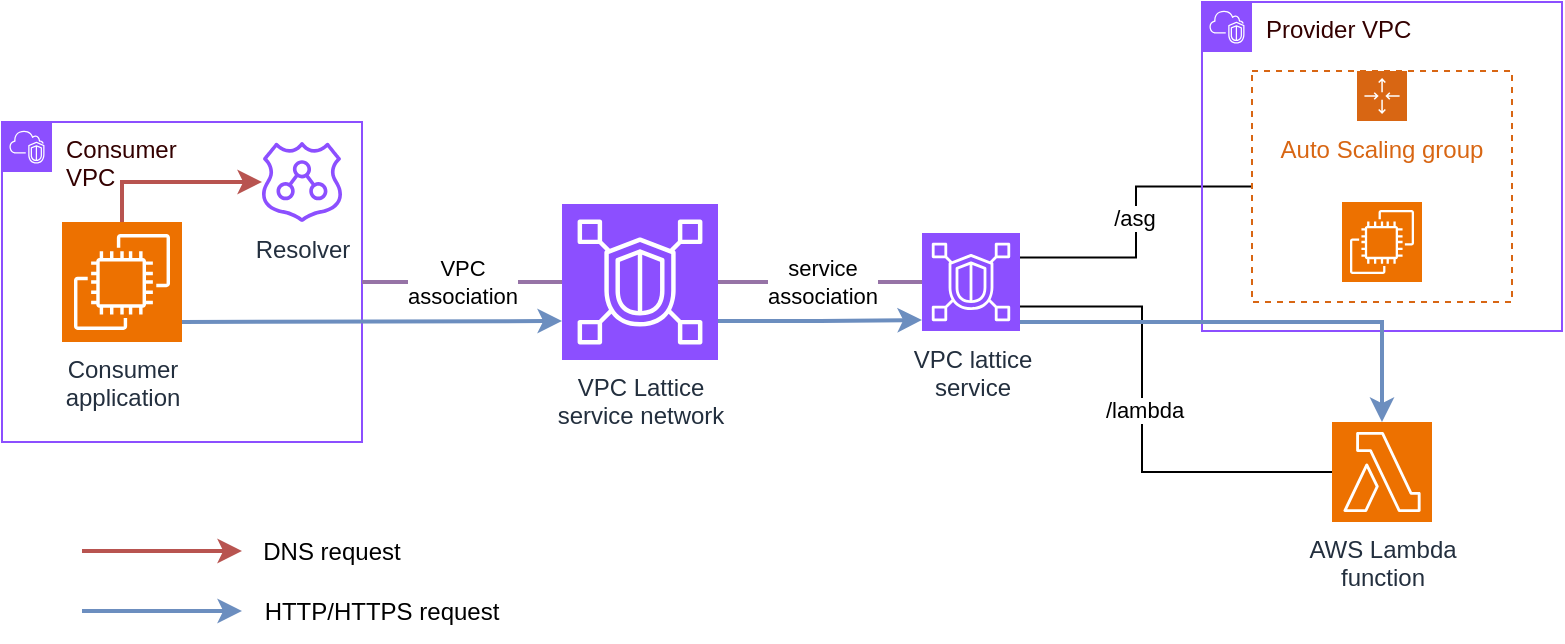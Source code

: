 <mxfile version="24.7.17" pages="3">
  <diagram name="vpclattice-vpcassociation" id="eNR8j11C6GteSxVj7u3U">
    <mxGraphModel dx="1434" dy="854" grid="1" gridSize="10" guides="1" tooltips="1" connect="1" arrows="1" fold="1" page="1" pageScale="1" pageWidth="1169" pageHeight="827" math="0" shadow="0">
      <root>
        <mxCell id="0" />
        <mxCell id="1" parent="0" />
        <mxCell id="mFAFaN9WwB_VmJPNvLAM-1" value="&lt;font color=&quot;#330000&quot;&gt;Consumer&amp;nbsp;&lt;/font&gt;&lt;div&gt;&lt;font color=&quot;#330000&quot;&gt;VPC&lt;/font&gt;&lt;/div&gt;" style="points=[[0,0],[0.25,0],[0.5,0],[0.75,0],[1,0],[1,0.25],[1,0.5],[1,0.75],[1,1],[0.75,1],[0.5,1],[0.25,1],[0,1],[0,0.75],[0,0.5],[0,0.25]];outlineConnect=0;gradientColor=none;html=1;whiteSpace=wrap;fontSize=12;fontStyle=0;container=1;pointerEvents=0;collapsible=0;recursiveResize=0;shape=mxgraph.aws4.group;grIcon=mxgraph.aws4.group_vpc2;strokeColor=#8C4FFF;fillColor=none;verticalAlign=top;align=left;spacingLeft=30;fontColor=#AAB7B8;dashed=0;" vertex="1" parent="1">
          <mxGeometry x="170" y="290" width="180" height="160" as="geometry" />
        </mxCell>
        <mxCell id="mFAFaN9WwB_VmJPNvLAM-2" value="Resolver" style="sketch=0;outlineConnect=0;fontColor=#232F3E;gradientColor=none;fillColor=#8C4FFF;strokeColor=none;dashed=0;verticalLabelPosition=bottom;verticalAlign=top;align=center;html=1;fontSize=12;fontStyle=0;aspect=fixed;pointerEvents=1;shape=mxgraph.aws4.route_53_resolver;" vertex="1" parent="mFAFaN9WwB_VmJPNvLAM-1">
          <mxGeometry x="130" y="10" width="40" height="40" as="geometry" />
        </mxCell>
        <mxCell id="mFAFaN9WwB_VmJPNvLAM-23" style="edgeStyle=orthogonalEdgeStyle;rounded=0;orthogonalLoop=1;jettySize=auto;html=1;exitX=0.5;exitY=0;exitDx=0;exitDy=0;exitPerimeter=0;fillColor=#f8cecc;strokeColor=#b85450;strokeWidth=2;" edge="1" parent="mFAFaN9WwB_VmJPNvLAM-1" source="mFAFaN9WwB_VmJPNvLAM-3" target="mFAFaN9WwB_VmJPNvLAM-2">
          <mxGeometry relative="1" as="geometry" />
        </mxCell>
        <mxCell id="mFAFaN9WwB_VmJPNvLAM-3" value="Consumer&lt;div&gt;application&lt;/div&gt;" style="sketch=0;points=[[0,0,0],[0.25,0,0],[0.5,0,0],[0.75,0,0],[1,0,0],[0,1,0],[0.25,1,0],[0.5,1,0],[0.75,1,0],[1,1,0],[0,0.25,0],[0,0.5,0],[0,0.75,0],[1,0.25,0],[1,0.5,0],[1,0.75,0]];outlineConnect=0;fontColor=#232F3E;fillColor=#ED7100;strokeColor=#ffffff;dashed=0;verticalLabelPosition=bottom;verticalAlign=top;align=center;html=1;fontSize=12;fontStyle=0;aspect=fixed;shape=mxgraph.aws4.resourceIcon;resIcon=mxgraph.aws4.ec2;" vertex="1" parent="mFAFaN9WwB_VmJPNvLAM-1">
          <mxGeometry x="30" y="50" width="60" height="60" as="geometry" />
        </mxCell>
        <mxCell id="mFAFaN9WwB_VmJPNvLAM-4" value="VPC Lattice&lt;div&gt;service network&lt;/div&gt;" style="sketch=0;points=[[0,0,0],[0.25,0,0],[0.5,0,0],[0.75,0,0],[1,0,0],[0,1,0],[0.25,1,0],[0.5,1,0],[0.75,1,0],[1,1,0],[0,0.25,0],[0,0.5,0],[0,0.75,0],[1,0.25,0],[1,0.5,0],[1,0.75,0]];outlineConnect=0;fontColor=#232F3E;fillColor=#8C4FFF;strokeColor=#ffffff;dashed=0;verticalLabelPosition=bottom;verticalAlign=top;align=center;html=1;fontSize=12;fontStyle=0;aspect=fixed;shape=mxgraph.aws4.resourceIcon;resIcon=mxgraph.aws4.vpc_lattice;" vertex="1" parent="1">
          <mxGeometry x="450" y="331" width="78" height="78" as="geometry" />
        </mxCell>
        <mxCell id="mFAFaN9WwB_VmJPNvLAM-5" style="edgeStyle=orthogonalEdgeStyle;rounded=0;orthogonalLoop=1;jettySize=auto;html=1;exitX=1;exitY=0.5;exitDx=0;exitDy=0;entryX=0;entryY=0.5;entryDx=0;entryDy=0;entryPerimeter=0;endArrow=none;endFill=0;strokeWidth=2;fillColor=#e1d5e7;strokeColor=#9673a6;" edge="1" parent="1" source="mFAFaN9WwB_VmJPNvLAM-1" target="mFAFaN9WwB_VmJPNvLAM-4">
          <mxGeometry relative="1" as="geometry" />
        </mxCell>
        <mxCell id="mFAFaN9WwB_VmJPNvLAM-8" value="VPC&lt;div&gt;association&lt;/div&gt;" style="edgeLabel;html=1;align=center;verticalAlign=middle;resizable=0;points=[];" vertex="1" connectable="0" parent="mFAFaN9WwB_VmJPNvLAM-5">
          <mxGeometry x="-0.16" y="1" relative="1" as="geometry">
            <mxPoint x="8" y="1" as="offset" />
          </mxGeometry>
        </mxCell>
        <mxCell id="mFAFaN9WwB_VmJPNvLAM-16" style="edgeStyle=orthogonalEdgeStyle;rounded=0;orthogonalLoop=1;jettySize=auto;html=1;exitX=1;exitY=0.25;exitDx=0;exitDy=0;exitPerimeter=0;entryX=0;entryY=0.5;entryDx=0;entryDy=0;endArrow=none;endFill=0;" edge="1" parent="1" source="mFAFaN9WwB_VmJPNvLAM-6" target="mFAFaN9WwB_VmJPNvLAM-13">
          <mxGeometry relative="1" as="geometry" />
        </mxCell>
        <mxCell id="mFAFaN9WwB_VmJPNvLAM-17" value="/asg" style="edgeLabel;html=1;align=center;verticalAlign=middle;resizable=0;points=[];" vertex="1" connectable="0" parent="mFAFaN9WwB_VmJPNvLAM-16">
          <mxGeometry x="0.027" y="1" relative="1" as="geometry">
            <mxPoint as="offset" />
          </mxGeometry>
        </mxCell>
        <mxCell id="mFAFaN9WwB_VmJPNvLAM-6" value="VPC lattice&lt;div&gt;service&lt;/div&gt;" style="sketch=0;points=[[0,0,0],[0.25,0,0],[0.5,0,0],[0.75,0,0],[1,0,0],[0,1,0],[0.25,1,0],[0.5,1,0],[0.75,1,0],[1,1,0],[0,0.25,0],[0,0.5,0],[0,0.75,0],[1,0.25,0],[1,0.5,0],[1,0.75,0]];outlineConnect=0;fontColor=#232F3E;fillColor=#8C4FFF;strokeColor=#ffffff;dashed=0;verticalLabelPosition=bottom;verticalAlign=top;align=center;html=1;fontSize=12;fontStyle=0;aspect=fixed;shape=mxgraph.aws4.resourceIcon;resIcon=mxgraph.aws4.vpc_lattice;" vertex="1" parent="1">
          <mxGeometry x="630" y="345.5" width="49" height="49" as="geometry" />
        </mxCell>
        <mxCell id="mFAFaN9WwB_VmJPNvLAM-7" style="edgeStyle=orthogonalEdgeStyle;rounded=0;orthogonalLoop=1;jettySize=auto;html=1;entryX=0;entryY=0.5;entryDx=0;entryDy=0;entryPerimeter=0;strokeWidth=2;fillColor=#e1d5e7;strokeColor=#9673a6;endArrow=none;endFill=0;" edge="1" parent="1" source="mFAFaN9WwB_VmJPNvLAM-4" target="mFAFaN9WwB_VmJPNvLAM-6">
          <mxGeometry relative="1" as="geometry" />
        </mxCell>
        <mxCell id="mFAFaN9WwB_VmJPNvLAM-9" value="service&lt;div&gt;association&lt;/div&gt;" style="edgeLabel;html=1;align=center;verticalAlign=middle;resizable=0;points=[];" vertex="1" connectable="0" parent="mFAFaN9WwB_VmJPNvLAM-7">
          <mxGeometry x="-0.176" y="-1" relative="1" as="geometry">
            <mxPoint x="10" y="-1" as="offset" />
          </mxGeometry>
        </mxCell>
        <mxCell id="mFAFaN9WwB_VmJPNvLAM-10" value="&lt;font color=&quot;#330000&quot;&gt;Provider VPC&lt;/font&gt;" style="points=[[0,0],[0.25,0],[0.5,0],[0.75,0],[1,0],[1,0.25],[1,0.5],[1,0.75],[1,1],[0.75,1],[0.5,1],[0.25,1],[0,1],[0,0.75],[0,0.5],[0,0.25]];outlineConnect=0;gradientColor=none;html=1;whiteSpace=wrap;fontSize=12;fontStyle=0;container=1;pointerEvents=0;collapsible=0;recursiveResize=0;shape=mxgraph.aws4.group;grIcon=mxgraph.aws4.group_vpc2;strokeColor=#8C4FFF;fillColor=none;verticalAlign=top;align=left;spacingLeft=30;fontColor=#AAB7B8;dashed=0;" vertex="1" parent="1">
          <mxGeometry x="770" y="230" width="180" height="164.5" as="geometry" />
        </mxCell>
        <mxCell id="mFAFaN9WwB_VmJPNvLAM-13" value="Auto Scaling group" style="points=[[0,0],[0.25,0],[0.5,0],[0.75,0],[1,0],[1,0.25],[1,0.5],[1,0.75],[1,1],[0.75,1],[0.5,1],[0.25,1],[0,1],[0,0.75],[0,0.5],[0,0.25]];outlineConnect=0;gradientColor=none;html=1;whiteSpace=wrap;fontSize=12;fontStyle=0;container=1;pointerEvents=0;collapsible=0;recursiveResize=0;shape=mxgraph.aws4.groupCenter;grIcon=mxgraph.aws4.group_auto_scaling_group;grStroke=1;strokeColor=#D86613;fillColor=none;verticalAlign=top;align=center;fontColor=#D86613;dashed=1;spacingTop=25;" vertex="1" parent="mFAFaN9WwB_VmJPNvLAM-10">
          <mxGeometry x="25" y="34.5" width="130" height="115.5" as="geometry" />
        </mxCell>
        <mxCell id="mFAFaN9WwB_VmJPNvLAM-12" value="" style="sketch=0;points=[[0,0,0],[0.25,0,0],[0.5,0,0],[0.75,0,0],[1,0,0],[0,1,0],[0.25,1,0],[0.5,1,0],[0.75,1,0],[1,1,0],[0,0.25,0],[0,0.5,0],[0,0.75,0],[1,0.25,0],[1,0.5,0],[1,0.75,0]];outlineConnect=0;fontColor=#232F3E;fillColor=#ED7100;strokeColor=#ffffff;dashed=0;verticalLabelPosition=bottom;verticalAlign=top;align=center;html=1;fontSize=12;fontStyle=0;aspect=fixed;shape=mxgraph.aws4.resourceIcon;resIcon=mxgraph.aws4.ec2;" vertex="1" parent="mFAFaN9WwB_VmJPNvLAM-13">
          <mxGeometry x="45" y="65.5" width="40" height="40" as="geometry" />
        </mxCell>
        <mxCell id="mFAFaN9WwB_VmJPNvLAM-15" value="AWS Lambda&lt;div&gt;function&lt;/div&gt;" style="sketch=0;points=[[0,0,0],[0.25,0,0],[0.5,0,0],[0.75,0,0],[1,0,0],[0,1,0],[0.25,1,0],[0.5,1,0],[0.75,1,0],[1,1,0],[0,0.25,0],[0,0.5,0],[0,0.75,0],[1,0.25,0],[1,0.5,0],[1,0.75,0]];outlineConnect=0;fontColor=#232F3E;fillColor=#ED7100;strokeColor=#ffffff;dashed=0;verticalLabelPosition=bottom;verticalAlign=top;align=center;html=1;fontSize=12;fontStyle=0;aspect=fixed;shape=mxgraph.aws4.resourceIcon;resIcon=mxgraph.aws4.lambda;" vertex="1" parent="1">
          <mxGeometry x="835" y="440" width="50" height="50" as="geometry" />
        </mxCell>
        <mxCell id="mFAFaN9WwB_VmJPNvLAM-18" style="edgeStyle=orthogonalEdgeStyle;rounded=0;orthogonalLoop=1;jettySize=auto;html=1;exitX=1;exitY=0.75;exitDx=0;exitDy=0;exitPerimeter=0;entryX=0;entryY=0.5;entryDx=0;entryDy=0;entryPerimeter=0;endArrow=none;endFill=0;" edge="1" parent="1" source="mFAFaN9WwB_VmJPNvLAM-6" target="mFAFaN9WwB_VmJPNvLAM-15">
          <mxGeometry relative="1" as="geometry">
            <Array as="points">
              <mxPoint x="740" y="382" />
              <mxPoint x="740" y="465" />
            </Array>
          </mxGeometry>
        </mxCell>
        <mxCell id="mFAFaN9WwB_VmJPNvLAM-19" value="/lambda" style="edgeLabel;html=1;align=center;verticalAlign=middle;resizable=0;points=[];" vertex="1" connectable="0" parent="mFAFaN9WwB_VmJPNvLAM-18">
          <mxGeometry x="-0.056" y="1" relative="1" as="geometry">
            <mxPoint as="offset" />
          </mxGeometry>
        </mxCell>
        <mxCell id="mFAFaN9WwB_VmJPNvLAM-20" style="edgeStyle=orthogonalEdgeStyle;rounded=0;orthogonalLoop=1;jettySize=auto;html=1;entryX=0;entryY=0.75;entryDx=0;entryDy=0;entryPerimeter=0;strokeWidth=2;fillColor=#dae8fc;strokeColor=#6c8ebf;" edge="1" parent="1" target="mFAFaN9WwB_VmJPNvLAM-4">
          <mxGeometry relative="1" as="geometry">
            <mxPoint x="260" y="390" as="sourcePoint" />
            <Array as="points">
              <mxPoint x="260" y="390" />
              <mxPoint x="355" y="390" />
            </Array>
          </mxGeometry>
        </mxCell>
        <mxCell id="mFAFaN9WwB_VmJPNvLAM-21" style="edgeStyle=orthogonalEdgeStyle;rounded=0;orthogonalLoop=1;jettySize=auto;html=1;exitX=1;exitY=0.75;exitDx=0;exitDy=0;exitPerimeter=0;entryX=0;entryY=0.888;entryDx=0;entryDy=0;entryPerimeter=0;strokeWidth=2;fillColor=#dae8fc;strokeColor=#6c8ebf;" edge="1" parent="1" source="mFAFaN9WwB_VmJPNvLAM-4" target="mFAFaN9WwB_VmJPNvLAM-6">
          <mxGeometry relative="1" as="geometry" />
        </mxCell>
        <mxCell id="mFAFaN9WwB_VmJPNvLAM-22" style="edgeStyle=orthogonalEdgeStyle;rounded=0;orthogonalLoop=1;jettySize=auto;html=1;entryX=0.5;entryY=0;entryDx=0;entryDy=0;entryPerimeter=0;fillColor=#dae8fc;strokeColor=#6c8ebf;strokeWidth=2;" edge="1" parent="1" source="mFAFaN9WwB_VmJPNvLAM-6" target="mFAFaN9WwB_VmJPNvLAM-15">
          <mxGeometry relative="1" as="geometry">
            <Array as="points">
              <mxPoint x="860" y="390" />
            </Array>
          </mxGeometry>
        </mxCell>
        <mxCell id="mFAFaN9WwB_VmJPNvLAM-24" style="edgeStyle=orthogonalEdgeStyle;rounded=0;orthogonalLoop=1;jettySize=auto;html=1;fillColor=#f8cecc;strokeColor=#b85450;strokeWidth=2;" edge="1" parent="1">
          <mxGeometry relative="1" as="geometry">
            <mxPoint x="210" y="504.5" as="sourcePoint" />
            <mxPoint x="290" y="504.5" as="targetPoint" />
          </mxGeometry>
        </mxCell>
        <mxCell id="mFAFaN9WwB_VmJPNvLAM-25" style="edgeStyle=orthogonalEdgeStyle;rounded=0;orthogonalLoop=1;jettySize=auto;html=1;fillColor=#dae8fc;strokeColor=#6c8ebf;strokeWidth=2;" edge="1" parent="1">
          <mxGeometry relative="1" as="geometry">
            <mxPoint x="210" y="534.5" as="sourcePoint" />
            <mxPoint x="290" y="534.5" as="targetPoint" />
            <Array as="points">
              <mxPoint x="250" y="534.5" />
              <mxPoint x="250" y="534.5" />
            </Array>
          </mxGeometry>
        </mxCell>
        <mxCell id="mFAFaN9WwB_VmJPNvLAM-26" value="DNS request" style="text;html=1;align=center;verticalAlign=middle;whiteSpace=wrap;rounded=0;" vertex="1" parent="1">
          <mxGeometry x="290" y="490" width="90" height="30" as="geometry" />
        </mxCell>
        <mxCell id="mFAFaN9WwB_VmJPNvLAM-27" value="HTTP/HTTPS request" style="text;html=1;align=center;verticalAlign=middle;whiteSpace=wrap;rounded=0;" vertex="1" parent="1">
          <mxGeometry x="290" y="520" width="140" height="30" as="geometry" />
        </mxCell>
      </root>
    </mxGraphModel>
  </diagram>
  <diagram id="3cdOpMuj7iIzjSBj4QUM" name="vpclattice-vpcendpoint-crossRegion">
    <mxGraphModel dx="1434" dy="854" grid="1" gridSize="10" guides="1" tooltips="1" connect="1" arrows="1" fold="1" page="1" pageScale="1" pageWidth="1169" pageHeight="827" math="0" shadow="0">
      <root>
        <mxCell id="0" />
        <mxCell id="1" parent="0" />
        <mxCell id="JMo-ZxGT1zMDHPCqKUFZ-5" style="edgeStyle=orthogonalEdgeStyle;rounded=0;orthogonalLoop=1;jettySize=auto;html=1;exitX=0.5;exitY=1;exitDx=0;exitDy=0;entryX=0.5;entryY=0;entryDx=0;entryDy=0;endArrow=none;endFill=0;strokeWidth=2;" edge="1" parent="1" source="EdqDIlXVFnxRbxeXJx3r-1" target="JMo-ZxGT1zMDHPCqKUFZ-1">
          <mxGeometry relative="1" as="geometry" />
        </mxCell>
        <mxCell id="JMo-ZxGT1zMDHPCqKUFZ-6" value="VPC peering&lt;div&gt;Transit Gateway peering&lt;/div&gt;&lt;div&gt;Cloud WAN&lt;/div&gt;" style="edgeLabel;html=1;align=center;verticalAlign=middle;resizable=0;points=[];" vertex="1" connectable="0" parent="JMo-ZxGT1zMDHPCqKUFZ-5">
          <mxGeometry x="-0.089" y="-2" relative="1" as="geometry">
            <mxPoint as="offset" />
          </mxGeometry>
        </mxCell>
        <mxCell id="EdqDIlXVFnxRbxeXJx3r-1" value="&lt;font color=&quot;#330000&quot;&gt;Endpoint VPC&lt;/font&gt;" style="points=[[0,0],[0.25,0],[0.5,0],[0.75,0],[1,0],[1,0.25],[1,0.5],[1,0.75],[1,1],[0.75,1],[0.5,1],[0.25,1],[0,1],[0,0.75],[0,0.5],[0,0.25]];outlineConnect=0;gradientColor=none;html=1;whiteSpace=wrap;fontSize=12;fontStyle=0;container=1;pointerEvents=0;collapsible=0;recursiveResize=0;shape=mxgraph.aws4.group;grIcon=mxgraph.aws4.group_vpc2;strokeColor=#8C4FFF;fillColor=none;verticalAlign=top;align=left;spacingLeft=30;fontColor=#AAB7B8;dashed=0;" vertex="1" parent="1">
          <mxGeometry x="180" y="210" width="180" height="160" as="geometry" />
        </mxCell>
        <mxCell id="EdqDIlXVFnxRbxeXJx3r-26" value="endpoint&lt;div&gt;(service network)&lt;/div&gt;" style="sketch=0;outlineConnect=0;fontColor=#232F3E;gradientColor=none;fillColor=#8C4FFF;strokeColor=none;dashed=0;verticalLabelPosition=bottom;verticalAlign=top;align=center;html=1;fontSize=12;fontStyle=0;aspect=fixed;pointerEvents=1;shape=mxgraph.aws4.elastic_network_interface;" vertex="1" parent="EdqDIlXVFnxRbxeXJx3r-1">
          <mxGeometry x="65.5" y="55.5" width="49" height="49" as="geometry" />
        </mxCell>
        <mxCell id="EdqDIlXVFnxRbxeXJx3r-5" value="VPC Lattice&lt;div&gt;service network&lt;/div&gt;" style="sketch=0;points=[[0,0,0],[0.25,0,0],[0.5,0,0],[0.75,0,0],[1,0,0],[0,1,0],[0.25,1,0],[0.5,1,0],[0.75,1,0],[1,1,0],[0,0.25,0],[0,0.5,0],[0,0.75,0],[1,0.25,0],[1,0.5,0],[1,0.75,0]];outlineConnect=0;fontColor=#232F3E;fillColor=#8C4FFF;strokeColor=#ffffff;dashed=0;verticalLabelPosition=bottom;verticalAlign=top;align=center;html=1;fontSize=12;fontStyle=0;aspect=fixed;shape=mxgraph.aws4.resourceIcon;resIcon=mxgraph.aws4.vpc_lattice;" vertex="1" parent="1">
          <mxGeometry x="460" y="251" width="78" height="78" as="geometry" />
        </mxCell>
        <mxCell id="EdqDIlXVFnxRbxeXJx3r-6" style="edgeStyle=orthogonalEdgeStyle;rounded=0;orthogonalLoop=1;jettySize=auto;html=1;entryX=0;entryY=0.5;entryDx=0;entryDy=0;entryPerimeter=0;endArrow=none;endFill=0;strokeWidth=2;fillColor=#e1d5e7;strokeColor=#9673a6;" edge="1" parent="1" source="EdqDIlXVFnxRbxeXJx3r-26" target="EdqDIlXVFnxRbxeXJx3r-5">
          <mxGeometry relative="1" as="geometry" />
        </mxCell>
        <mxCell id="EdqDIlXVFnxRbxeXJx3r-8" style="edgeStyle=orthogonalEdgeStyle;rounded=0;orthogonalLoop=1;jettySize=auto;html=1;exitX=1;exitY=0.25;exitDx=0;exitDy=0;exitPerimeter=0;entryX=0;entryY=0.5;entryDx=0;entryDy=0;endArrow=none;endFill=0;" edge="1" parent="1" source="EdqDIlXVFnxRbxeXJx3r-10" target="EdqDIlXVFnxRbxeXJx3r-14">
          <mxGeometry relative="1" as="geometry" />
        </mxCell>
        <mxCell id="EdqDIlXVFnxRbxeXJx3r-9" value="/asg" style="edgeLabel;html=1;align=center;verticalAlign=middle;resizable=0;points=[];" vertex="1" connectable="0" parent="EdqDIlXVFnxRbxeXJx3r-8">
          <mxGeometry x="0.027" y="1" relative="1" as="geometry">
            <mxPoint as="offset" />
          </mxGeometry>
        </mxCell>
        <mxCell id="EdqDIlXVFnxRbxeXJx3r-10" value="VPC lattice&lt;div&gt;service&lt;/div&gt;" style="sketch=0;points=[[0,0,0],[0.25,0,0],[0.5,0,0],[0.75,0,0],[1,0,0],[0,1,0],[0.25,1,0],[0.5,1,0],[0.75,1,0],[1,1,0],[0,0.25,0],[0,0.5,0],[0,0.75,0],[1,0.25,0],[1,0.5,0],[1,0.75,0]];outlineConnect=0;fontColor=#232F3E;fillColor=#8C4FFF;strokeColor=#ffffff;dashed=0;verticalLabelPosition=bottom;verticalAlign=top;align=center;html=1;fontSize=12;fontStyle=0;aspect=fixed;shape=mxgraph.aws4.resourceIcon;resIcon=mxgraph.aws4.vpc_lattice;" vertex="1" parent="1">
          <mxGeometry x="640" y="265.5" width="49" height="49" as="geometry" />
        </mxCell>
        <mxCell id="EdqDIlXVFnxRbxeXJx3r-11" style="edgeStyle=orthogonalEdgeStyle;rounded=0;orthogonalLoop=1;jettySize=auto;html=1;entryX=0;entryY=0.5;entryDx=0;entryDy=0;entryPerimeter=0;strokeWidth=2;fillColor=#e1d5e7;strokeColor=#9673a6;endArrow=none;endFill=0;" edge="1" parent="1" source="EdqDIlXVFnxRbxeXJx3r-5" target="EdqDIlXVFnxRbxeXJx3r-10">
          <mxGeometry relative="1" as="geometry" />
        </mxCell>
        <mxCell id="EdqDIlXVFnxRbxeXJx3r-12" value="service&lt;div&gt;association&lt;/div&gt;" style="edgeLabel;html=1;align=center;verticalAlign=middle;resizable=0;points=[];" vertex="1" connectable="0" parent="EdqDIlXVFnxRbxeXJx3r-11">
          <mxGeometry x="-0.176" y="-1" relative="1" as="geometry">
            <mxPoint x="10" y="-1" as="offset" />
          </mxGeometry>
        </mxCell>
        <mxCell id="EdqDIlXVFnxRbxeXJx3r-13" value="&lt;font color=&quot;#330000&quot;&gt;Provider VPC&lt;/font&gt;" style="points=[[0,0],[0.25,0],[0.5,0],[0.75,0],[1,0],[1,0.25],[1,0.5],[1,0.75],[1,1],[0.75,1],[0.5,1],[0.25,1],[0,1],[0,0.75],[0,0.5],[0,0.25]];outlineConnect=0;gradientColor=none;html=1;whiteSpace=wrap;fontSize=12;fontStyle=0;container=1;pointerEvents=0;collapsible=0;recursiveResize=0;shape=mxgraph.aws4.group;grIcon=mxgraph.aws4.group_vpc2;strokeColor=#8C4FFF;fillColor=none;verticalAlign=top;align=left;spacingLeft=30;fontColor=#AAB7B8;dashed=0;" vertex="1" parent="1">
          <mxGeometry x="780" y="150" width="180" height="164.5" as="geometry" />
        </mxCell>
        <mxCell id="EdqDIlXVFnxRbxeXJx3r-14" value="Auto Scaling group" style="points=[[0,0],[0.25,0],[0.5,0],[0.75,0],[1,0],[1,0.25],[1,0.5],[1,0.75],[1,1],[0.75,1],[0.5,1],[0.25,1],[0,1],[0,0.75],[0,0.5],[0,0.25]];outlineConnect=0;gradientColor=none;html=1;whiteSpace=wrap;fontSize=12;fontStyle=0;container=1;pointerEvents=0;collapsible=0;recursiveResize=0;shape=mxgraph.aws4.groupCenter;grIcon=mxgraph.aws4.group_auto_scaling_group;grStroke=1;strokeColor=#D86613;fillColor=none;verticalAlign=top;align=center;fontColor=#D86613;dashed=1;spacingTop=25;" vertex="1" parent="EdqDIlXVFnxRbxeXJx3r-13">
          <mxGeometry x="25" y="34.5" width="130" height="115.5" as="geometry" />
        </mxCell>
        <mxCell id="EdqDIlXVFnxRbxeXJx3r-15" value="" style="sketch=0;points=[[0,0,0],[0.25,0,0],[0.5,0,0],[0.75,0,0],[1,0,0],[0,1,0],[0.25,1,0],[0.5,1,0],[0.75,1,0],[1,1,0],[0,0.25,0],[0,0.5,0],[0,0.75,0],[1,0.25,0],[1,0.5,0],[1,0.75,0]];outlineConnect=0;fontColor=#232F3E;fillColor=#ED7100;strokeColor=#ffffff;dashed=0;verticalLabelPosition=bottom;verticalAlign=top;align=center;html=1;fontSize=12;fontStyle=0;aspect=fixed;shape=mxgraph.aws4.resourceIcon;resIcon=mxgraph.aws4.ec2;" vertex="1" parent="EdqDIlXVFnxRbxeXJx3r-14">
          <mxGeometry x="45" y="65.5" width="40" height="40" as="geometry" />
        </mxCell>
        <mxCell id="EdqDIlXVFnxRbxeXJx3r-16" value="AWS Lambda&lt;div&gt;function&lt;/div&gt;" style="sketch=0;points=[[0,0,0],[0.25,0,0],[0.5,0,0],[0.75,0,0],[1,0,0],[0,1,0],[0.25,1,0],[0.5,1,0],[0.75,1,0],[1,1,0],[0,0.25,0],[0,0.5,0],[0,0.75,0],[1,0.25,0],[1,0.5,0],[1,0.75,0]];outlineConnect=0;fontColor=#232F3E;fillColor=#ED7100;strokeColor=#ffffff;dashed=0;verticalLabelPosition=bottom;verticalAlign=top;align=center;html=1;fontSize=12;fontStyle=0;aspect=fixed;shape=mxgraph.aws4.resourceIcon;resIcon=mxgraph.aws4.lambda;" vertex="1" parent="1">
          <mxGeometry x="845" y="360" width="50" height="50" as="geometry" />
        </mxCell>
        <mxCell id="EdqDIlXVFnxRbxeXJx3r-17" style="edgeStyle=orthogonalEdgeStyle;rounded=0;orthogonalLoop=1;jettySize=auto;html=1;exitX=1;exitY=0.75;exitDx=0;exitDy=0;exitPerimeter=0;entryX=0;entryY=0.5;entryDx=0;entryDy=0;entryPerimeter=0;endArrow=none;endFill=0;" edge="1" parent="1" source="EdqDIlXVFnxRbxeXJx3r-10" target="EdqDIlXVFnxRbxeXJx3r-16">
          <mxGeometry relative="1" as="geometry">
            <Array as="points">
              <mxPoint x="750" y="302" />
              <mxPoint x="750" y="385" />
            </Array>
          </mxGeometry>
        </mxCell>
        <mxCell id="EdqDIlXVFnxRbxeXJx3r-18" value="/lambda" style="edgeLabel;html=1;align=center;verticalAlign=middle;resizable=0;points=[];" vertex="1" connectable="0" parent="EdqDIlXVFnxRbxeXJx3r-17">
          <mxGeometry x="-0.056" y="1" relative="1" as="geometry">
            <mxPoint as="offset" />
          </mxGeometry>
        </mxCell>
        <mxCell id="EdqDIlXVFnxRbxeXJx3r-20" style="edgeStyle=orthogonalEdgeStyle;rounded=0;orthogonalLoop=1;jettySize=auto;html=1;exitX=1;exitY=0.75;exitDx=0;exitDy=0;exitPerimeter=0;entryX=0;entryY=0.888;entryDx=0;entryDy=0;entryPerimeter=0;strokeWidth=2;fillColor=#dae8fc;strokeColor=#6c8ebf;" edge="1" parent="1" source="EdqDIlXVFnxRbxeXJx3r-5" target="EdqDIlXVFnxRbxeXJx3r-10">
          <mxGeometry relative="1" as="geometry" />
        </mxCell>
        <mxCell id="EdqDIlXVFnxRbxeXJx3r-22" style="edgeStyle=orthogonalEdgeStyle;rounded=0;orthogonalLoop=1;jettySize=auto;html=1;fillColor=#f8cecc;strokeColor=#b85450;strokeWidth=2;" edge="1" parent="1">
          <mxGeometry relative="1" as="geometry">
            <mxPoint x="480" y="564.5" as="sourcePoint" />
            <mxPoint x="560" y="564.5" as="targetPoint" />
          </mxGeometry>
        </mxCell>
        <mxCell id="EdqDIlXVFnxRbxeXJx3r-23" style="edgeStyle=orthogonalEdgeStyle;rounded=0;orthogonalLoop=1;jettySize=auto;html=1;fillColor=#dae8fc;strokeColor=#6c8ebf;strokeWidth=2;" edge="1" parent="1">
          <mxGeometry relative="1" as="geometry">
            <mxPoint x="480" y="594.5" as="sourcePoint" />
            <mxPoint x="560" y="594.5" as="targetPoint" />
            <Array as="points">
              <mxPoint x="520" y="594.5" />
              <mxPoint x="520" y="594.5" />
            </Array>
          </mxGeometry>
        </mxCell>
        <mxCell id="EdqDIlXVFnxRbxeXJx3r-24" value="DNS request" style="text;html=1;align=center;verticalAlign=middle;whiteSpace=wrap;rounded=0;" vertex="1" parent="1">
          <mxGeometry x="560" y="550" width="90" height="30" as="geometry" />
        </mxCell>
        <mxCell id="EdqDIlXVFnxRbxeXJx3r-25" value="HTTP/HTTPS request" style="text;html=1;align=center;verticalAlign=middle;whiteSpace=wrap;rounded=0;" vertex="1" parent="1">
          <mxGeometry x="560" y="580" width="140" height="30" as="geometry" />
        </mxCell>
        <mxCell id="JMo-ZxGT1zMDHPCqKUFZ-1" value="&lt;font color=&quot;#330000&quot;&gt;Consumer&amp;nbsp;&lt;/font&gt;&lt;div&gt;&lt;font color=&quot;#330000&quot;&gt;VPC&lt;/font&gt;&lt;/div&gt;" style="points=[[0,0],[0.25,0],[0.5,0],[0.75,0],[1,0],[1,0.25],[1,0.5],[1,0.75],[1,1],[0.75,1],[0.5,1],[0.25,1],[0,1],[0,0.75],[0,0.5],[0,0.25]];outlineConnect=0;gradientColor=none;html=1;whiteSpace=wrap;fontSize=12;fontStyle=0;container=1;pointerEvents=0;collapsible=0;recursiveResize=0;shape=mxgraph.aws4.group;grIcon=mxgraph.aws4.group_vpc2;strokeColor=#8C4FFF;fillColor=none;verticalAlign=top;align=left;spacingLeft=30;fontColor=#AAB7B8;dashed=0;" vertex="1" parent="1">
          <mxGeometry x="180" y="520" width="180" height="160" as="geometry" />
        </mxCell>
        <mxCell id="JMo-ZxGT1zMDHPCqKUFZ-2" value="Resolver" style="sketch=0;outlineConnect=0;fontColor=#232F3E;gradientColor=none;fillColor=#8C4FFF;strokeColor=none;dashed=0;verticalLabelPosition=bottom;verticalAlign=top;align=center;html=1;fontSize=12;fontStyle=0;aspect=fixed;pointerEvents=1;shape=mxgraph.aws4.route_53_resolver;" vertex="1" parent="JMo-ZxGT1zMDHPCqKUFZ-1">
          <mxGeometry x="130" y="10" width="40" height="40" as="geometry" />
        </mxCell>
        <mxCell id="JMo-ZxGT1zMDHPCqKUFZ-3" style="edgeStyle=orthogonalEdgeStyle;rounded=0;orthogonalLoop=1;jettySize=auto;html=1;exitX=0.5;exitY=0;exitDx=0;exitDy=0;exitPerimeter=0;fillColor=#f8cecc;strokeColor=#b85450;strokeWidth=2;" edge="1" parent="JMo-ZxGT1zMDHPCqKUFZ-1" source="JMo-ZxGT1zMDHPCqKUFZ-4" target="JMo-ZxGT1zMDHPCqKUFZ-2">
          <mxGeometry relative="1" as="geometry" />
        </mxCell>
        <mxCell id="JMo-ZxGT1zMDHPCqKUFZ-4" value="Consumer&lt;div&gt;application&lt;/div&gt;" style="sketch=0;points=[[0,0,0],[0.25,0,0],[0.5,0,0],[0.75,0,0],[1,0,0],[0,1,0],[0.25,1,0],[0.5,1,0],[0.75,1,0],[1,1,0],[0,0.25,0],[0,0.5,0],[0,0.75,0],[1,0.25,0],[1,0.5,0],[1,0.75,0]];outlineConnect=0;fontColor=#232F3E;fillColor=#ED7100;strokeColor=#ffffff;dashed=0;verticalLabelPosition=bottom;verticalAlign=top;align=center;html=1;fontSize=12;fontStyle=0;aspect=fixed;shape=mxgraph.aws4.resourceIcon;resIcon=mxgraph.aws4.ec2;" vertex="1" parent="JMo-ZxGT1zMDHPCqKUFZ-1">
          <mxGeometry x="30" y="50" width="60" height="60" as="geometry" />
        </mxCell>
        <mxCell id="JMo-ZxGT1zMDHPCqKUFZ-7" value="Region A" style="points=[[0,0],[0.25,0],[0.5,0],[0.75,0],[1,0],[1,0.25],[1,0.5],[1,0.75],[1,1],[0.75,1],[0.5,1],[0.25,1],[0,1],[0,0.75],[0,0.5],[0,0.25]];outlineConnect=0;gradientColor=none;html=1;whiteSpace=wrap;fontSize=12;fontStyle=0;container=1;pointerEvents=0;collapsible=0;recursiveResize=0;shape=mxgraph.aws4.group;grIcon=mxgraph.aws4.group_region;strokeColor=#00A4A6;fillColor=none;verticalAlign=top;align=left;spacingLeft=30;fontColor=#147EBA;dashed=1;" vertex="1" parent="1">
          <mxGeometry x="110" y="135.5" width="880" height="324.5" as="geometry" />
        </mxCell>
        <mxCell id="EgzD-ScEv36Zcwuoj7rN-1" style="edgeStyle=orthogonalEdgeStyle;rounded=0;orthogonalLoop=1;jettySize=auto;html=1;entryX=0.5;entryY=0;entryDx=0;entryDy=0;entryPerimeter=0;fillColor=#dae8fc;strokeColor=#6c8ebf;strokeWidth=2;" edge="1" parent="JMo-ZxGT1zMDHPCqKUFZ-7">
          <mxGeometry relative="1" as="geometry">
            <mxPoint x="579" y="174.5" as="sourcePoint" />
            <mxPoint x="760" y="224.5" as="targetPoint" />
            <Array as="points">
              <mxPoint x="760" y="174.5" />
            </Array>
          </mxGeometry>
        </mxCell>
        <mxCell id="JMo-ZxGT1zMDHPCqKUFZ-8" value="Region B" style="points=[[0,0],[0.25,0],[0.5,0],[0.75,0],[1,0],[1,0.25],[1,0.5],[1,0.75],[1,1],[0.75,1],[0.5,1],[0.25,1],[0,1],[0,0.75],[0,0.5],[0,0.25]];outlineConnect=0;gradientColor=none;html=1;whiteSpace=wrap;fontSize=12;fontStyle=0;container=1;pointerEvents=0;collapsible=0;recursiveResize=0;shape=mxgraph.aws4.group;grIcon=mxgraph.aws4.group_region;strokeColor=#00A4A6;fillColor=none;verticalAlign=top;align=left;spacingLeft=30;fontColor=#147EBA;dashed=1;" vertex="1" parent="1">
          <mxGeometry x="110" y="470" width="280" height="230" as="geometry" />
        </mxCell>
        <mxCell id="JMo-ZxGT1zMDHPCqKUFZ-9" style="edgeStyle=orthogonalEdgeStyle;rounded=0;orthogonalLoop=1;jettySize=auto;html=1;strokeWidth=2;fillColor=#dae8fc;strokeColor=#6c8ebf;" edge="1" parent="1" source="JMo-ZxGT1zMDHPCqKUFZ-4" target="EdqDIlXVFnxRbxeXJx3r-26">
          <mxGeometry relative="1" as="geometry">
            <Array as="points">
              <mxPoint x="140" y="600" />
              <mxPoint x="140" y="290" />
            </Array>
          </mxGeometry>
        </mxCell>
      </root>
    </mxGraphModel>
  </diagram>
  <diagram id="d1yFYszHg0IR-bh5g4xS" name="vpclattice-vpcendpoint-hybrid">
    <mxGraphModel dx="1434" dy="854" grid="1" gridSize="10" guides="1" tooltips="1" connect="1" arrows="1" fold="1" page="1" pageScale="1" pageWidth="1169" pageHeight="827" math="0" shadow="0">
      <root>
        <mxCell id="0" />
        <mxCell id="1" parent="0" />
        <mxCell id="NBS6CEDdQ7XliA7eKXe2-37" style="edgeStyle=orthogonalEdgeStyle;rounded=0;orthogonalLoop=1;jettySize=auto;html=1;exitX=0.5;exitY=1;exitDx=0;exitDy=0;strokeWidth=2;endArrow=none;endFill=0;" edge="1" parent="1" source="NBS6CEDdQ7XliA7eKXe2-3" target="NBS6CEDdQ7XliA7eKXe2-33">
          <mxGeometry relative="1" as="geometry" />
        </mxCell>
        <mxCell id="NBS6CEDdQ7XliA7eKXe2-38" value="Site-to-Site VPN&lt;div&gt;Direct Connect&lt;/div&gt;" style="edgeLabel;html=1;align=center;verticalAlign=middle;resizable=0;points=[];" vertex="1" connectable="0" parent="NBS6CEDdQ7XliA7eKXe2-37">
          <mxGeometry x="-0.044" y="-1" relative="1" as="geometry">
            <mxPoint as="offset" />
          </mxGeometry>
        </mxCell>
        <mxCell id="NBS6CEDdQ7XliA7eKXe2-3" value="&lt;font color=&quot;#330000&quot;&gt;Endpoint VPC&lt;/font&gt;" style="points=[[0,0],[0.25,0],[0.5,0],[0.75,0],[1,0],[1,0.25],[1,0.5],[1,0.75],[1,1],[0.75,1],[0.5,1],[0.25,1],[0,1],[0,0.75],[0,0.5],[0,0.25]];outlineConnect=0;gradientColor=none;html=1;whiteSpace=wrap;fontSize=12;fontStyle=0;container=1;pointerEvents=0;collapsible=0;recursiveResize=0;shape=mxgraph.aws4.group;grIcon=mxgraph.aws4.group_vpc2;strokeColor=#8C4FFF;fillColor=none;verticalAlign=top;align=left;spacingLeft=30;fontColor=#AAB7B8;dashed=0;" vertex="1" parent="1">
          <mxGeometry x="120" y="190" width="240" height="180" as="geometry" />
        </mxCell>
        <mxCell id="NBS6CEDdQ7XliA7eKXe2-5" value="VPC Lattice&lt;div&gt;service network&lt;/div&gt;" style="sketch=0;points=[[0,0,0],[0.25,0,0],[0.5,0,0],[0.75,0,0],[1,0,0],[0,1,0],[0.25,1,0],[0.5,1,0],[0.75,1,0],[1,1,0],[0,0.25,0],[0,0.5,0],[0,0.75,0],[1,0.25,0],[1,0.5,0],[1,0.75,0]];outlineConnect=0;fontColor=#232F3E;fillColor=#8C4FFF;strokeColor=#ffffff;dashed=0;verticalLabelPosition=bottom;verticalAlign=top;align=center;html=1;fontSize=12;fontStyle=0;aspect=fixed;shape=mxgraph.aws4.resourceIcon;resIcon=mxgraph.aws4.vpc_lattice;" vertex="1" parent="1">
          <mxGeometry x="460" y="251" width="78" height="78" as="geometry" />
        </mxCell>
        <mxCell id="NBS6CEDdQ7XliA7eKXe2-6" style="edgeStyle=orthogonalEdgeStyle;rounded=0;orthogonalLoop=1;jettySize=auto;html=1;entryX=0;entryY=0.5;entryDx=0;entryDy=0;entryPerimeter=0;endArrow=none;endFill=0;strokeWidth=2;fillColor=#e1d5e7;strokeColor=#9673a6;" edge="1" parent="1" source="NBS6CEDdQ7XliA7eKXe2-4" target="NBS6CEDdQ7XliA7eKXe2-5">
          <mxGeometry relative="1" as="geometry" />
        </mxCell>
        <mxCell id="NBS6CEDdQ7XliA7eKXe2-7" style="edgeStyle=orthogonalEdgeStyle;rounded=0;orthogonalLoop=1;jettySize=auto;html=1;exitX=1;exitY=0.25;exitDx=0;exitDy=0;exitPerimeter=0;entryX=0;entryY=0.5;entryDx=0;entryDy=0;endArrow=none;endFill=0;" edge="1" parent="1" source="NBS6CEDdQ7XliA7eKXe2-9" target="NBS6CEDdQ7XliA7eKXe2-13">
          <mxGeometry relative="1" as="geometry" />
        </mxCell>
        <mxCell id="NBS6CEDdQ7XliA7eKXe2-8" value="/asg" style="edgeLabel;html=1;align=center;verticalAlign=middle;resizable=0;points=[];" vertex="1" connectable="0" parent="NBS6CEDdQ7XliA7eKXe2-7">
          <mxGeometry x="0.027" y="1" relative="1" as="geometry">
            <mxPoint as="offset" />
          </mxGeometry>
        </mxCell>
        <mxCell id="NBS6CEDdQ7XliA7eKXe2-9" value="VPC lattice&lt;div&gt;service&lt;/div&gt;" style="sketch=0;points=[[0,0,0],[0.25,0,0],[0.5,0,0],[0.75,0,0],[1,0,0],[0,1,0],[0.25,1,0],[0.5,1,0],[0.75,1,0],[1,1,0],[0,0.25,0],[0,0.5,0],[0,0.75,0],[1,0.25,0],[1,0.5,0],[1,0.75,0]];outlineConnect=0;fontColor=#232F3E;fillColor=#8C4FFF;strokeColor=#ffffff;dashed=0;verticalLabelPosition=bottom;verticalAlign=top;align=center;html=1;fontSize=12;fontStyle=0;aspect=fixed;shape=mxgraph.aws4.resourceIcon;resIcon=mxgraph.aws4.vpc_lattice;" vertex="1" parent="1">
          <mxGeometry x="640" y="265.5" width="49" height="49" as="geometry" />
        </mxCell>
        <mxCell id="NBS6CEDdQ7XliA7eKXe2-10" style="edgeStyle=orthogonalEdgeStyle;rounded=0;orthogonalLoop=1;jettySize=auto;html=1;entryX=0;entryY=0.5;entryDx=0;entryDy=0;entryPerimeter=0;strokeWidth=2;fillColor=#e1d5e7;strokeColor=#9673a6;endArrow=none;endFill=0;" edge="1" parent="1" source="NBS6CEDdQ7XliA7eKXe2-5" target="NBS6CEDdQ7XliA7eKXe2-9">
          <mxGeometry relative="1" as="geometry" />
        </mxCell>
        <mxCell id="NBS6CEDdQ7XliA7eKXe2-11" value="service&lt;div&gt;association&lt;/div&gt;" style="edgeLabel;html=1;align=center;verticalAlign=middle;resizable=0;points=[];" vertex="1" connectable="0" parent="NBS6CEDdQ7XliA7eKXe2-10">
          <mxGeometry x="-0.176" y="-1" relative="1" as="geometry">
            <mxPoint x="10" y="-1" as="offset" />
          </mxGeometry>
        </mxCell>
        <mxCell id="NBS6CEDdQ7XliA7eKXe2-12" value="&lt;font color=&quot;#330000&quot;&gt;Provider VPC&lt;/font&gt;" style="points=[[0,0],[0.25,0],[0.5,0],[0.75,0],[1,0],[1,0.25],[1,0.5],[1,0.75],[1,1],[0.75,1],[0.5,1],[0.25,1],[0,1],[0,0.75],[0,0.5],[0,0.25]];outlineConnect=0;gradientColor=none;html=1;whiteSpace=wrap;fontSize=12;fontStyle=0;container=1;pointerEvents=0;collapsible=0;recursiveResize=0;shape=mxgraph.aws4.group;grIcon=mxgraph.aws4.group_vpc2;strokeColor=#8C4FFF;fillColor=none;verticalAlign=top;align=left;spacingLeft=30;fontColor=#AAB7B8;dashed=0;" vertex="1" parent="1">
          <mxGeometry x="780" y="150" width="180" height="164.5" as="geometry" />
        </mxCell>
        <mxCell id="NBS6CEDdQ7XliA7eKXe2-13" value="Auto Scaling group" style="points=[[0,0],[0.25,0],[0.5,0],[0.75,0],[1,0],[1,0.25],[1,0.5],[1,0.75],[1,1],[0.75,1],[0.5,1],[0.25,1],[0,1],[0,0.75],[0,0.5],[0,0.25]];outlineConnect=0;gradientColor=none;html=1;whiteSpace=wrap;fontSize=12;fontStyle=0;container=1;pointerEvents=0;collapsible=0;recursiveResize=0;shape=mxgraph.aws4.groupCenter;grIcon=mxgraph.aws4.group_auto_scaling_group;grStroke=1;strokeColor=#D86613;fillColor=none;verticalAlign=top;align=center;fontColor=#D86613;dashed=1;spacingTop=25;" vertex="1" parent="NBS6CEDdQ7XliA7eKXe2-12">
          <mxGeometry x="25" y="34.5" width="130" height="115.5" as="geometry" />
        </mxCell>
        <mxCell id="NBS6CEDdQ7XliA7eKXe2-14" value="" style="sketch=0;points=[[0,0,0],[0.25,0,0],[0.5,0,0],[0.75,0,0],[1,0,0],[0,1,0],[0.25,1,0],[0.5,1,0],[0.75,1,0],[1,1,0],[0,0.25,0],[0,0.5,0],[0,0.75,0],[1,0.25,0],[1,0.5,0],[1,0.75,0]];outlineConnect=0;fontColor=#232F3E;fillColor=#ED7100;strokeColor=#ffffff;dashed=0;verticalLabelPosition=bottom;verticalAlign=top;align=center;html=1;fontSize=12;fontStyle=0;aspect=fixed;shape=mxgraph.aws4.resourceIcon;resIcon=mxgraph.aws4.ec2;" vertex="1" parent="NBS6CEDdQ7XliA7eKXe2-13">
          <mxGeometry x="45" y="65.5" width="40" height="40" as="geometry" />
        </mxCell>
        <mxCell id="NBS6CEDdQ7XliA7eKXe2-15" value="AWS Lambda&lt;div&gt;function&lt;/div&gt;" style="sketch=0;points=[[0,0,0],[0.25,0,0],[0.5,0,0],[0.75,0,0],[1,0,0],[0,1,0],[0.25,1,0],[0.5,1,0],[0.75,1,0],[1,1,0],[0,0.25,0],[0,0.5,0],[0,0.75,0],[1,0.25,0],[1,0.5,0],[1,0.75,0]];outlineConnect=0;fontColor=#232F3E;fillColor=#ED7100;strokeColor=#ffffff;dashed=0;verticalLabelPosition=bottom;verticalAlign=top;align=center;html=1;fontSize=12;fontStyle=0;aspect=fixed;shape=mxgraph.aws4.resourceIcon;resIcon=mxgraph.aws4.lambda;" vertex="1" parent="1">
          <mxGeometry x="845" y="360" width="50" height="50" as="geometry" />
        </mxCell>
        <mxCell id="NBS6CEDdQ7XliA7eKXe2-16" style="edgeStyle=orthogonalEdgeStyle;rounded=0;orthogonalLoop=1;jettySize=auto;html=1;exitX=1;exitY=0.75;exitDx=0;exitDy=0;exitPerimeter=0;entryX=0;entryY=0.5;entryDx=0;entryDy=0;entryPerimeter=0;endArrow=none;endFill=0;" edge="1" parent="1" source="NBS6CEDdQ7XliA7eKXe2-9" target="NBS6CEDdQ7XliA7eKXe2-15">
          <mxGeometry relative="1" as="geometry">
            <Array as="points">
              <mxPoint x="750" y="302" />
              <mxPoint x="750" y="385" />
            </Array>
          </mxGeometry>
        </mxCell>
        <mxCell id="NBS6CEDdQ7XliA7eKXe2-17" value="/lambda" style="edgeLabel;html=1;align=center;verticalAlign=middle;resizable=0;points=[];" vertex="1" connectable="0" parent="NBS6CEDdQ7XliA7eKXe2-16">
          <mxGeometry x="-0.056" y="1" relative="1" as="geometry">
            <mxPoint as="offset" />
          </mxGeometry>
        </mxCell>
        <mxCell id="NBS6CEDdQ7XliA7eKXe2-18" style="edgeStyle=orthogonalEdgeStyle;rounded=0;orthogonalLoop=1;jettySize=auto;html=1;exitX=1;exitY=0.75;exitDx=0;exitDy=0;exitPerimeter=0;entryX=0;entryY=0.888;entryDx=0;entryDy=0;entryPerimeter=0;strokeWidth=2;fillColor=#dae8fc;strokeColor=#6c8ebf;" edge="1" parent="1" source="NBS6CEDdQ7XliA7eKXe2-5" target="NBS6CEDdQ7XliA7eKXe2-9">
          <mxGeometry relative="1" as="geometry" />
        </mxCell>
        <mxCell id="NBS6CEDdQ7XliA7eKXe2-19" style="edgeStyle=orthogonalEdgeStyle;rounded=0;orthogonalLoop=1;jettySize=auto;html=1;fillColor=#f8cecc;strokeColor=#b85450;strokeWidth=2;" edge="1" parent="1">
          <mxGeometry relative="1" as="geometry">
            <mxPoint x="410" y="564.5" as="sourcePoint" />
            <mxPoint x="490" y="564.5" as="targetPoint" />
          </mxGeometry>
        </mxCell>
        <mxCell id="NBS6CEDdQ7XliA7eKXe2-20" style="edgeStyle=orthogonalEdgeStyle;rounded=0;orthogonalLoop=1;jettySize=auto;html=1;fillColor=#dae8fc;strokeColor=#6c8ebf;strokeWidth=2;" edge="1" parent="1">
          <mxGeometry relative="1" as="geometry">
            <mxPoint x="410" y="594.5" as="sourcePoint" />
            <mxPoint x="490" y="594.5" as="targetPoint" />
            <Array as="points">
              <mxPoint x="450" y="594.5" />
              <mxPoint x="450" y="594.5" />
            </Array>
          </mxGeometry>
        </mxCell>
        <mxCell id="NBS6CEDdQ7XliA7eKXe2-21" value="DNS request" style="text;html=1;align=center;verticalAlign=middle;whiteSpace=wrap;rounded=0;" vertex="1" parent="1">
          <mxGeometry x="490" y="550" width="90" height="30" as="geometry" />
        </mxCell>
        <mxCell id="NBS6CEDdQ7XliA7eKXe2-22" value="HTTP/HTTPS request" style="text;html=1;align=center;verticalAlign=middle;whiteSpace=wrap;rounded=0;" vertex="1" parent="1">
          <mxGeometry x="490" y="580" width="140" height="30" as="geometry" />
        </mxCell>
        <mxCell id="NBS6CEDdQ7XliA7eKXe2-31" value="AWS Cloud" style="points=[[0,0],[0.25,0],[0.5,0],[0.75,0],[1,0],[1,0.25],[1,0.5],[1,0.75],[1,1],[0.75,1],[0.5,1],[0.25,1],[0,1],[0,0.75],[0,0.5],[0,0.25]];outlineConnect=0;gradientColor=none;html=1;whiteSpace=wrap;fontSize=12;fontStyle=0;container=1;pointerEvents=0;collapsible=0;recursiveResize=0;shape=mxgraph.aws4.group;grIcon=mxgraph.aws4.group_aws_cloud_alt;strokeColor=#232F3E;fillColor=none;verticalAlign=top;align=left;spacingLeft=30;fontColor=#232F3E;dashed=0;" vertex="1" parent="1">
          <mxGeometry x="90" y="130" width="890" height="370" as="geometry" />
        </mxCell>
        <mxCell id="NBS6CEDdQ7XliA7eKXe2-4" value="endpoint&lt;div&gt;(service network)&lt;/div&gt;" style="sketch=0;outlineConnect=0;fontColor=#232F3E;gradientColor=none;fillColor=#8C4FFF;strokeColor=none;dashed=0;verticalLabelPosition=bottom;verticalAlign=top;align=center;html=1;fontSize=12;fontStyle=0;aspect=fixed;pointerEvents=1;shape=mxgraph.aws4.elastic_network_interface;" vertex="1" parent="NBS6CEDdQ7XliA7eKXe2-31">
          <mxGeometry x="190" y="135.5" width="49" height="49" as="geometry" />
        </mxCell>
        <mxCell id="NBS6CEDdQ7XliA7eKXe2-32" value="Route 53&lt;div&gt;inbound endpoint&lt;/div&gt;" style="sketch=0;outlineConnect=0;fontColor=#232F3E;gradientColor=none;fillColor=#8C4FFF;strokeColor=none;dashed=0;verticalLabelPosition=bottom;verticalAlign=top;align=center;html=1;fontSize=12;fontStyle=0;aspect=fixed;pointerEvents=1;shape=mxgraph.aws4.elastic_network_interface;" vertex="1" parent="NBS6CEDdQ7XliA7eKXe2-31">
          <mxGeometry x="70" y="135.5" width="49" height="49" as="geometry" />
        </mxCell>
        <mxCell id="rNQ6wFWj7i3rL2tWAVFN-1" value="Resolver" style="sketch=0;outlineConnect=0;fontColor=#232F3E;gradientColor=none;fillColor=#8C4FFF;strokeColor=none;dashed=0;verticalLabelPosition=bottom;verticalAlign=top;align=center;html=1;fontSize=12;fontStyle=0;aspect=fixed;pointerEvents=1;shape=mxgraph.aws4.route_53_resolver;" vertex="1" parent="NBS6CEDdQ7XliA7eKXe2-31">
          <mxGeometry x="220" y="70" width="40" height="40" as="geometry" />
        </mxCell>
        <mxCell id="rNQ6wFWj7i3rL2tWAVFN-2" style="edgeStyle=orthogonalEdgeStyle;rounded=0;orthogonalLoop=1;jettySize=auto;html=1;fillColor=#f8cecc;strokeColor=#b85450;strokeWidth=2;" edge="1" parent="NBS6CEDdQ7XliA7eKXe2-31" source="NBS6CEDdQ7XliA7eKXe2-32" target="rNQ6wFWj7i3rL2tWAVFN-1">
          <mxGeometry relative="1" as="geometry">
            <mxPoint x="134" y="515" as="sourcePoint" />
            <mxPoint x="185" y="515" as="targetPoint" />
            <Array as="points">
              <mxPoint x="95" y="90" />
            </Array>
          </mxGeometry>
        </mxCell>
        <mxCell id="NBS6CEDdQ7XliA7eKXe2-33" value="Corporate data center" style="points=[[0,0],[0.25,0],[0.5,0],[0.75,0],[1,0],[1,0.25],[1,0.5],[1,0.75],[1,1],[0.75,1],[0.5,1],[0.25,1],[0,1],[0,0.75],[0,0.5],[0,0.25]];outlineConnect=0;gradientColor=none;html=1;whiteSpace=wrap;fontSize=12;fontStyle=0;container=1;pointerEvents=0;collapsible=0;recursiveResize=0;shape=mxgraph.aws4.group;grIcon=mxgraph.aws4.group_corporate_data_center;strokeColor=#7D8998;fillColor=none;verticalAlign=top;align=left;spacingLeft=30;fontColor=#5A6C86;dashed=0;" vertex="1" parent="1">
          <mxGeometry x="145" y="550" width="190" height="170" as="geometry" />
        </mxCell>
        <mxCell id="NBS6CEDdQ7XliA7eKXe2-41" value="" style="edgeStyle=orthogonalEdgeStyle;rounded=0;orthogonalLoop=1;jettySize=auto;html=1;" edge="1" parent="NBS6CEDdQ7XliA7eKXe2-33" source="NBS6CEDdQ7XliA7eKXe2-35" target="NBS6CEDdQ7XliA7eKXe2-36">
          <mxGeometry relative="1" as="geometry">
            <Array as="points">
              <mxPoint x="85" y="85" />
              <mxPoint x="85" y="85" />
            </Array>
          </mxGeometry>
        </mxCell>
        <mxCell id="NBS6CEDdQ7XliA7eKXe2-35" value="Server" style="sketch=0;outlineConnect=0;fontColor=#232F3E;gradientColor=none;fillColor=#232F3D;strokeColor=none;dashed=0;verticalLabelPosition=bottom;verticalAlign=top;align=center;html=1;fontSize=12;fontStyle=0;aspect=fixed;pointerEvents=1;shape=mxgraph.aws4.traditional_server;" vertex="1" parent="NBS6CEDdQ7XliA7eKXe2-33">
          <mxGeometry x="32.08" y="53" width="36.92" height="64" as="geometry" />
        </mxCell>
        <mxCell id="NBS6CEDdQ7XliA7eKXe2-36" value="DNS&lt;div&gt;server&lt;/div&gt;" style="sketch=0;outlineConnect=0;fontColor=#232F3E;gradientColor=none;fillColor=#232F3D;strokeColor=none;dashed=0;verticalLabelPosition=bottom;verticalAlign=top;align=center;html=1;fontSize=12;fontStyle=0;aspect=fixed;pointerEvents=1;shape=mxgraph.aws4.traditional_server;" vertex="1" parent="NBS6CEDdQ7XliA7eKXe2-33">
          <mxGeometry x="120" y="53" width="36.92" height="64" as="geometry" />
        </mxCell>
        <mxCell id="NBS6CEDdQ7XliA7eKXe2-39" style="edgeStyle=orthogonalEdgeStyle;rounded=0;orthogonalLoop=1;jettySize=auto;html=1;fillColor=#f8cecc;strokeColor=#b85450;strokeWidth=2;" edge="1" parent="NBS6CEDdQ7XliA7eKXe2-33" source="NBS6CEDdQ7XliA7eKXe2-35" target="NBS6CEDdQ7XliA7eKXe2-36">
          <mxGeometry relative="1" as="geometry">
            <mxPoint x="215" y="109" as="sourcePoint" />
            <mxPoint x="295" y="109" as="targetPoint" />
          </mxGeometry>
        </mxCell>
        <mxCell id="NBS6CEDdQ7XliA7eKXe2-40" style="edgeStyle=orthogonalEdgeStyle;rounded=0;orthogonalLoop=1;jettySize=auto;html=1;fillColor=#f8cecc;strokeColor=#b85450;strokeWidth=2;" edge="1" parent="1" source="NBS6CEDdQ7XliA7eKXe2-36">
          <mxGeometry relative="1" as="geometry">
            <mxPoint x="224" y="645" as="sourcePoint" />
            <mxPoint x="185" y="350" as="targetPoint" />
            <Array as="points">
              <mxPoint x="284" y="520" />
              <mxPoint x="185" y="520" />
            </Array>
          </mxGeometry>
        </mxCell>
        <mxCell id="rNQ6wFWj7i3rL2tWAVFN-5" style="edgeStyle=orthogonalEdgeStyle;rounded=0;orthogonalLoop=1;jettySize=auto;html=1;fillColor=#dae8fc;strokeColor=#6c8ebf;strokeWidth=2;" edge="1" parent="1" source="NBS6CEDdQ7XliA7eKXe2-35">
          <mxGeometry relative="1" as="geometry">
            <mxPoint x="320" y="580" as="sourcePoint" />
            <mxPoint x="305" y="350" as="targetPoint" />
            <Array as="points">
              <mxPoint x="196" y="490" />
              <mxPoint x="305" y="490" />
            </Array>
          </mxGeometry>
        </mxCell>
      </root>
    </mxGraphModel>
  </diagram>
</mxfile>
